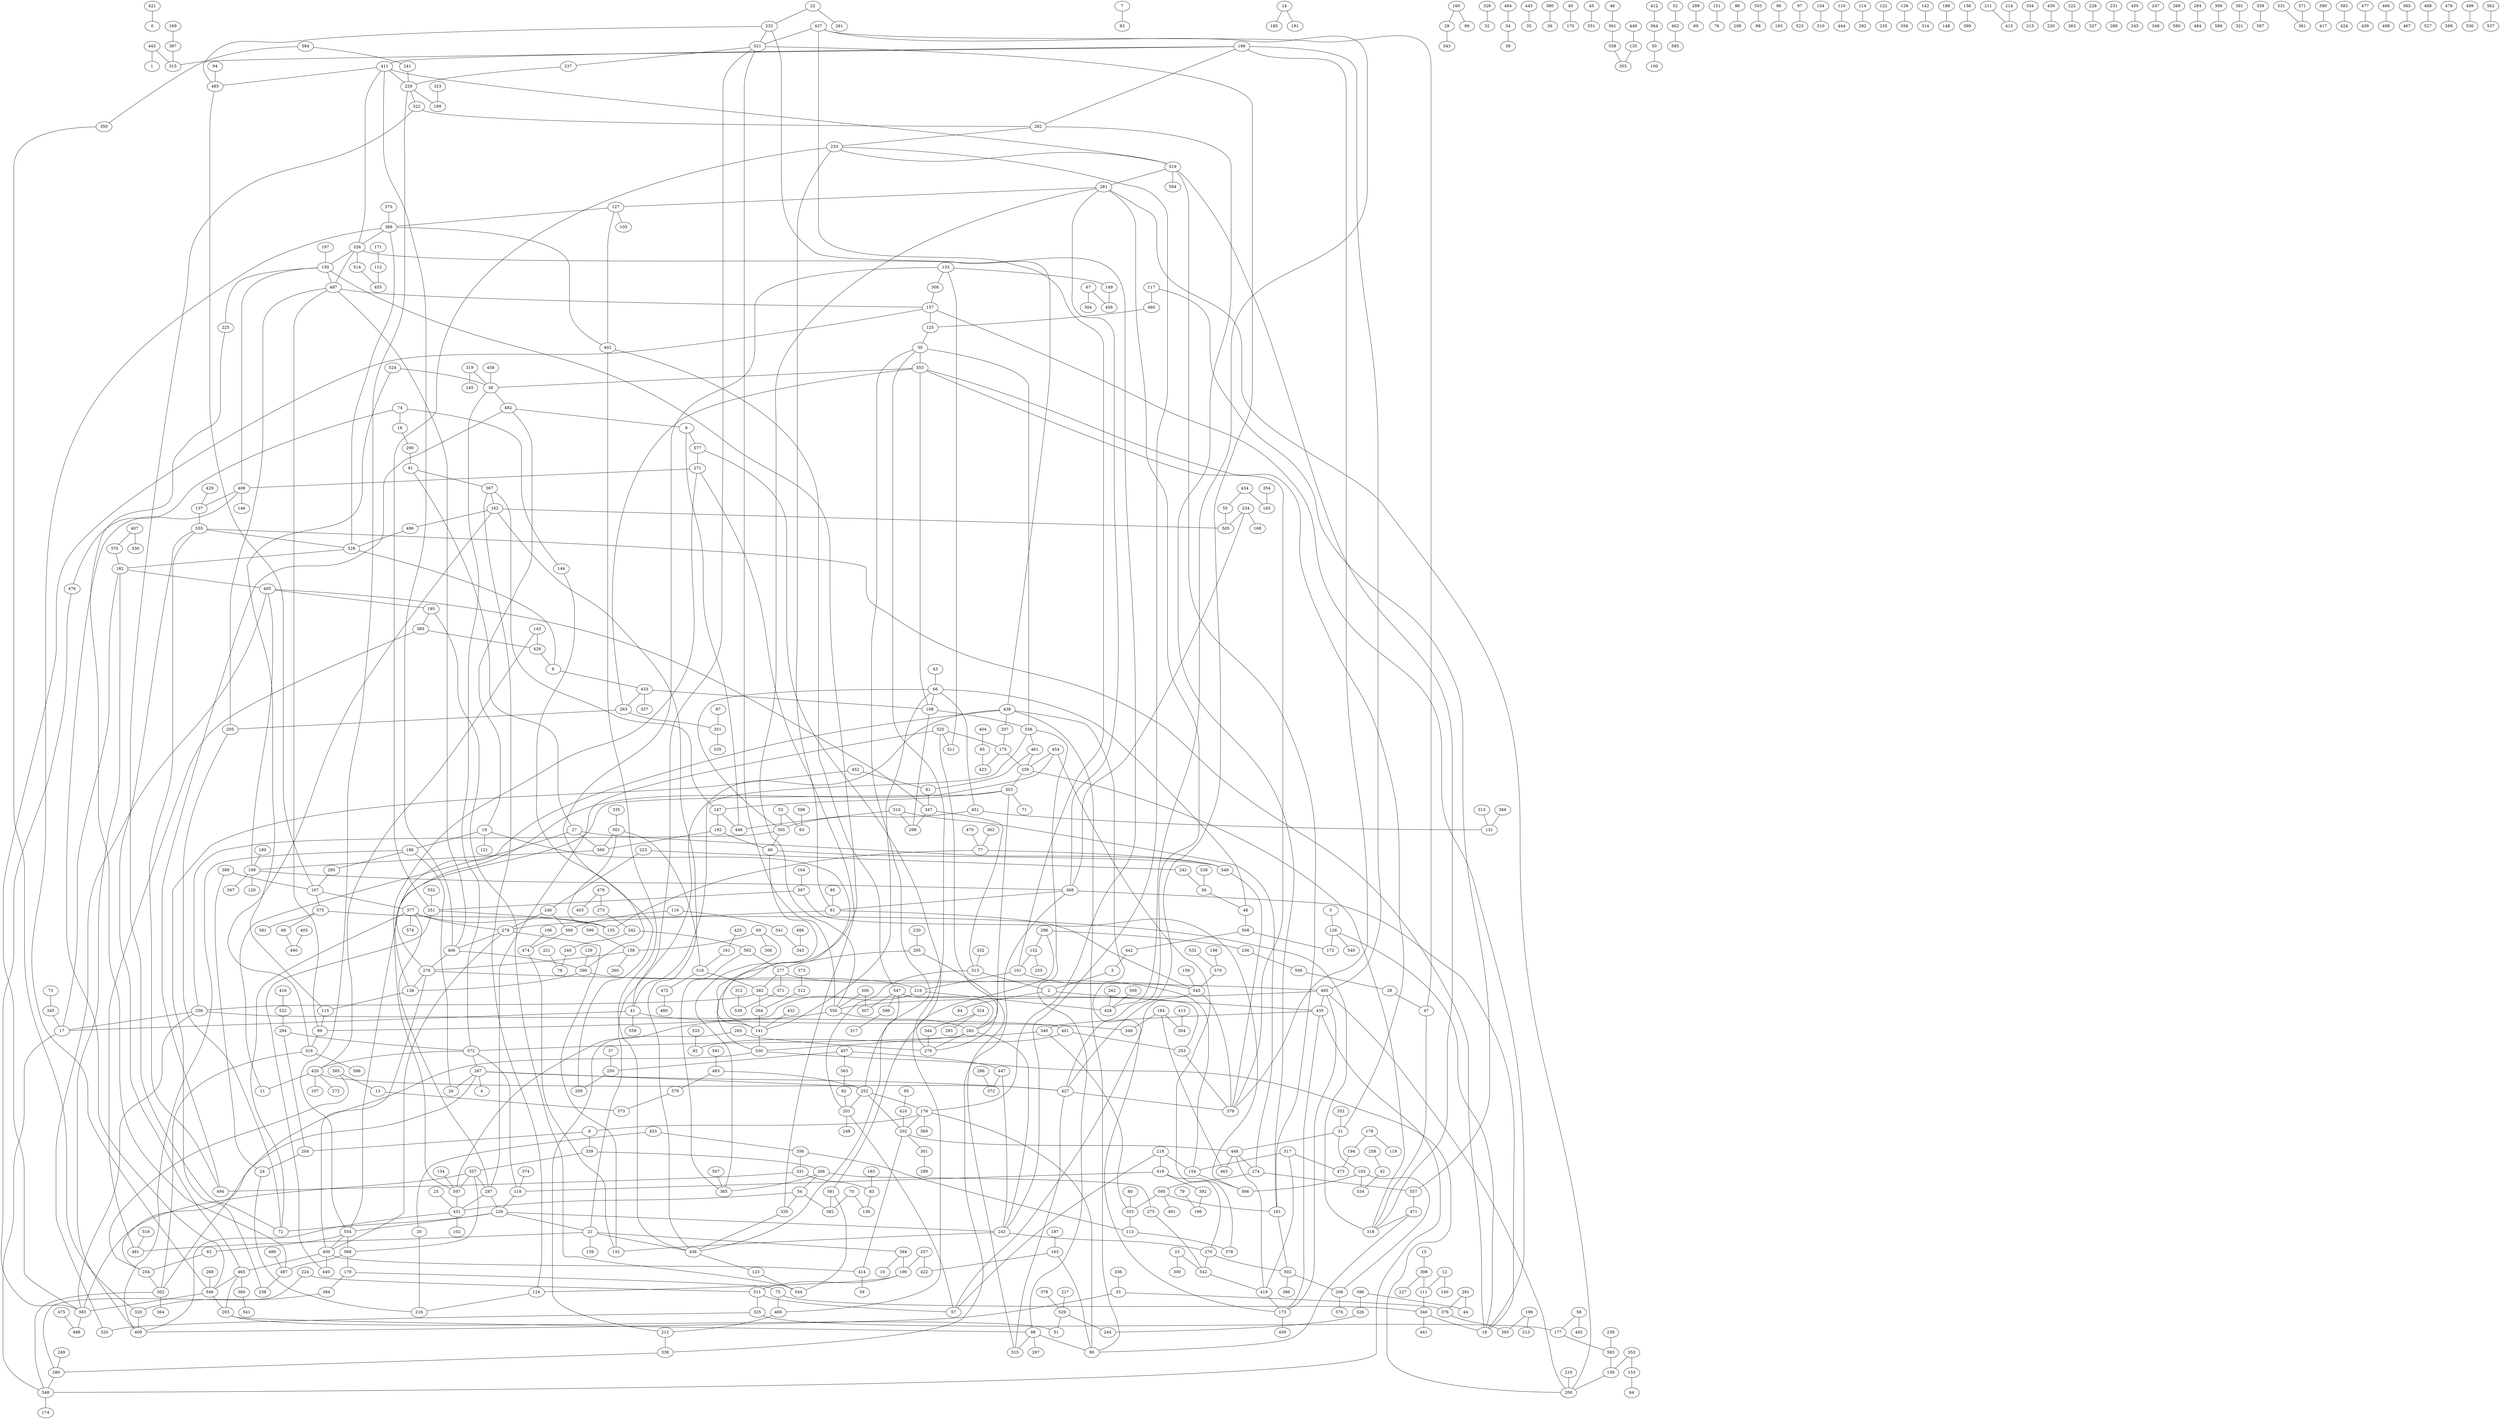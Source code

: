 graph G {
0;
1;
2;
3;
4;
5;
6;
7;
8;
9;
10;
11;
12;
13;
14;
15;
16;
17;
18;
19;
20;
21;
22;
23;
24;
25;
26;
27;
28;
29;
30;
31;
32;
33;
34;
35;
36;
37;
38;
39;
40;
41;
42;
43;
44;
45;
46;
47;
48;
49;
50;
51;
52;
53;
54;
55;
56;
57;
58;
59;
60;
61;
62;
63;
64;
65;
66;
67;
68;
69;
70;
71;
72;
73;
74;
75;
76;
77;
78;
79;
80;
81;
82;
83;
84;
85;
86;
87;
88;
89;
90;
91;
92;
93;
94;
95;
96;
97;
98;
99;
100;
101;
102;
103;
104;
105;
106;
107;
108;
109;
110;
111;
112;
113;
114;
115;
116;
117;
118;
119;
120;
121;
122;
123;
124;
125;
126;
127;
128;
129;
130;
131;
132;
133;
134;
135;
136;
137;
138;
139;
140;
141;
142;
143;
144;
145;
146;
147;
148;
149;
150;
151;
152;
153;
154;
155;
156;
157;
158;
159;
160;
161;
162;
163;
164;
165;
166;
167;
168;
169;
170;
171;
172;
173;
174;
175;
176;
177;
178;
179;
180;
181;
182;
183;
184;
185;
186;
187;
188;
189;
190;
191;
192;
193;
194;
195;
196;
197;
198;
199;
200;
201;
202;
203;
204;
205;
206;
207;
208;
209;
210;
211;
212;
213;
214;
215;
216;
217;
218;
219;
220;
221;
222;
223;
224;
225;
226;
227;
228;
229;
230;
231;
232;
233;
234;
235;
236;
237;
238;
239;
240;
241;
242;
243;
244;
245;
246;
247;
248;
249;
250;
251;
252;
253;
254;
255;
256;
257;
258;
259;
260;
261;
262;
263;
264;
265;
266;
267;
268;
269;
270;
271;
272;
273;
274;
275;
276;
277;
278;
279;
280;
281;
282;
283;
284;
285;
286;
287;
288;
289;
290;
291;
292;
293;
294;
295;
296;
297;
298;
299;
300;
301;
302;
303;
304;
305;
306;
307;
308;
309;
310;
311;
312;
313;
314;
315;
316;
317;
318;
319;
320;
321;
322;
323;
324;
325;
326;
327;
328;
329;
330;
331;
332;
333;
334;
335;
336;
337;
338;
339;
340;
341;
342;
343;
344;
345;
346;
347;
348;
349;
350;
351;
352;
353;
354;
355;
356;
357;
358;
359;
360;
361;
362;
363;
364;
365;
366;
367;
368;
369;
370;
371;
372;
373;
374;
375;
376;
377;
378;
379;
380;
381;
382;
383;
384;
385;
386;
387;
388;
389;
390;
391;
392;
393;
394;
395;
396;
397;
398;
399;
400;
401;
402;
403;
404;
405;
406;
407;
408;
409;
410;
411;
412;
413;
414;
415;
416;
417;
418;
419;
420;
421;
422;
423;
424;
425;
426;
427;
428;
429;
430;
431;
432;
433;
434;
435;
436;
437;
438;
439;
440;
441;
442;
443;
444;
445;
446;
447;
448;
449;
450;
451;
452;
453;
454;
455;
456;
457;
458;
459;
460;
461;
462;
463;
464;
465;
466;
467;
468;
469;
470;
471;
472;
473;
474;
475;
476;
477;
478;
479;
480;
481;
482;
483;
484;
485;
486;
487;
488;
489;
490;
491;
492;
493;
494;
495;
496;
497;
498;
499;
500;
501;
502;
503;
504;
505;
506;
507;
508;
509;
510;
511;
512;
513;
514;
515;
516;
517;
518;
519;
520;
521;
522;
523;
524;
525;
526;
527;
528;
529;
530;
531;
532;
533;
534;
535;
536;
537;
538;
539;
540;
541;
542;
543;
544;
545;
546;
547;
548;
549;
550;
551;
552;
553;
554;
555;
556;
557;
558;
559;
560;
561;
562;
563;
564;
565;
566;
567;
568;
569;
570;
571;
572;
573;
574;
575;
576;
577;
578;
579;
580;
581;
582;
583;
584;
585;
586;
587;
588;
589;
590;
591;
592;
593;
594;
595;
596;
597;
598;
599;
2--435 ;
2--84 ;
3--2 ;
5--126 ;
6--433 ;
6--528 ;
7--93 ;
8--339 ;
8--204 ;
9--577 ;
9--446 ;
12--111 ;
12--140 ;
13--573 ;
14--185 ;
14--191 ;
15--398 ;
16--290 ;
17--548 ;
18--157 ;
18--555 ;
19--121 ;
19--141 ;
19--186 ;
20--216 ;
21--139 ;
21--436 ;
21--394 ;
21--481 ;
22--261 ;
22--232 ;
23--542 ;
23--300 ;
24--216 ;
25--431 ;
27--560 ;
27--549 ;
27--11 ;
28--47 ;
29--543 ;
30--469 ;
30--553 ;
31--103 ;
31--448 ;
33--376 ;
33--409 ;
34--39 ;
37--250 ;
38--572 ;
38--482 ;
40--170 ;
41--17 ;
41--349 ;
41--559 ;
42--534 ;
43--66 ;
45--551 ;
46--561 ;
47--318 ;
48--508 ;
49--365 ;
49--549 ;
50--100 ;
52--462 ;
53--63 ;
53--305 ;
54--582 ;
54--329 ;
54--431 ;
55--505 ;
56--48 ;
58--492 ;
58--177 ;
60--158 ;
60--141 ;
60--306 ;
61--278 ;
61--545 ;
61--233 ;
62--254 ;
65--423 ;
66--305 ;
66--108 ;
66--451 ;
66--141 ;
66--48 ;
67--304 ;
67--456 ;
68--490 ;
70--136 ;
70--582 ;
73--345 ;
74--144 ;
74--476 ;
74--16 ;
75--469 ;
75--346 ;
77--155 ;
77--549 ;
79--166 ;
80--333 ;
81--347 ;
83--136 ;
85--61 ;
86--208 ;
87--351 ;
89--497 ;
89--316 ;
91--367 ;
91--27 ;
92--201 ;
94--485 ;
95--410 ;
96--193 ;
97--523 ;
98--297 ;
98--90 ;
98--515 ;
101--545 ;
101--219 ;
103--534 ;
103--566 ;
103--206 ;
104--310 ;
106--474 ;
108--556 ;
108--298 ;
109--368 ;
109--495 ;
109--567 ;
109--120 ;
110--444 ;
111--346 ;
112--455 ;
113--578 ;
114--292 ;
115--89 ;
116--341 ;
116--369 ;
117--557 ;
117--460 ;
118--226 ;
122--235 ;
123--544 ;
124--216 ;
125--30 ;
126--540 ;
126--18 ;
126--172 ;
127--388 ;
127--105 ;
128--358 ;
129--390 ;
130--200 ;
133--390 ;
133--308 ;
133--511 ;
133--149 ;
134--597 ;
135--355 ;
137--555 ;
138--115 ;
141--530 ;
142--314 ;
143--426 ;
143--420 ;
144--209 ;
147--446 ;
147--192 ;
149--456 ;
150--225 ;
150--497 ;
150--530 ;
151--76 ;
152--255 ;
152--101 ;
153--64 ;
154--566 ;
156--399 ;
157--383 ;
157--125 ;
158--260 ;
158--276 ;
159--545 ;
160--29 ;
160--99 ;
161--518 ;
162--505 ;
162--316 ;
162--496 ;
162--436 ;
163--422 ;
163--90 ;
164--397 ;
167--575 ;
167--377 ;
169--387 ;
171--112 ;
173--459 ;
175--423 ;
175--259 ;
176--326 ;
176--90 ;
176--8 ;
176--202 ;
176--569 ;
177--593 ;
178--194 ;
178--119 ;
179--75 ;
179--384 ;
180--109 ;
181--502 ;
182--495 ;
182--17 ;
183--83 ;
184--349 ;
184--504 ;
184--463 ;
186--409 ;
186--26 ;
186--285 ;
187--163 ;
188--148 ;
190--124 ;
190--311 ;
192--49 ;
192--560 ;
194--473 ;
195--393 ;
196--395 ;
196--213 ;
197--150 ;
198--570 ;
199--411 ;
199--493 ;
199--379 ;
199--315 ;
200--281 ;
201--57 ;
201--248 ;
202--252 ;
202--414 ;
202--448 ;
202--301 ;
203--98 ;
203--51 ;
204--24 ;
205--72 ;
206--576 ;
207--175 ;
210--200 ;
211--415 ;
212--338 ;
214--415 ;
217--529 ;
218--154 ;
218--418 ;
218--57 ;
219--428 ;
219--89 ;
221--78 ;
222--363 ;
223--242 ;
223--246 ;
224--311 ;
224--280 ;
225--487 ;
226--554 ;
226--243 ;
226--21 ;
226--72 ;
228--327 ;
229--189 ;
229--554 ;
229--322 ;
230--295 ;
231--288 ;
232--438 ;
232--521 ;
232--485 ;
233--243 ;
233--251 ;
233--519 ;
234--368 ;
234--168 ;
234--505 ;
236--506 ;
237--229 ;
239--593 ;
240--78 ;
241--229 ;
242--56 ;
243--270 ;
243--132 ;
246--278 ;
246--369 ;
247--348 ;
249--280 ;
250--209 ;
251--440 ;
251--155 ;
252--176 ;
252--30 ;
252--201 ;
253--379 ;
254--302 ;
256--401 ;
256--383 ;
256--17 ;
257--422 ;
257--190 ;
258--42 ;
259--303 ;
259--318 ;
262--428 ;
263--351 ;
263--205 ;
264--141 ;
265--212 ;
265--279 ;
266--54 ;
266--275 ;
266--365 ;
267--254 ;
267--427 ;
267--26 ;
267--4 ;
267--252 ;
268--546 ;
269--580 ;
270--502 ;
270--542 ;
271--408 ;
271--597 ;
273--342 ;
274--595 ;
274--557 ;
275--542 ;
276--138 ;
276--493 ;
276--400 ;
277--371 ;
277--382 ;
277--154 ;
278--400 ;
278--406 ;
278--132 ;
280--548 ;
281--427 ;
281--127 ;
282--199 ;
282--181 ;
282--233 ;
283--530 ;
283--279 ;
283--243 ;
284--484 ;
285--167 ;
286--372 ;
287--226 ;
287--431 ;
289--69 ;
290--91 ;
291--376 ;
291--44 ;
294--204 ;
294--572 ;
295--277 ;
295--515 ;
296--152 ;
296--581 ;
296--236 ;
301--299 ;
302--364 ;
302--548 ;
303--554 ;
303--147 ;
303--283 ;
303--71 ;
305--49 ;
305--256 ;
308--157 ;
309--589 ;
311--325 ;
311--57 ;
312--539 ;
313--131 ;
316--302 ;
316--596 ;
318--519 ;
319--145 ;
319--38 ;
320--409 ;
322--72 ;
322--282 ;
323--189 ;
324--293 ;
324--344 ;
325--177 ;
325--520 ;
326--514 ;
326--150 ;
326--497 ;
328--32 ;
329--271 ;
329--436 ;
331--494 ;
331--83 ;
332--513 ;
333--113 ;
334--215 ;
335--501 ;
336--33 ;
338--280 ;
339--357 ;
339--266 ;
340--333 ;
340--572 ;
341--343 ;
342--592 ;
342--240 ;
344--279 ;
345--17 ;
346--441 ;
346--18 ;
347--298 ;
347--513 ;
350--320 ;
351--535 ;
352--31 ;
353--153 ;
353--130 ;
354--165 ;
356--113 ;
356--331 ;
357--287 ;
357--568 ;
357--597 ;
357--383 ;
359--587 ;
360--541 ;
362--77 ;
366--131 ;
367--162 ;
367--124 ;
367--147 ;
368--18 ;
368--61 ;
368--281 ;
368--338 ;
369--474 ;
370--182 ;
371--539 ;
373--512 ;
374--118 ;
375--388 ;
376--395 ;
377--72 ;
377--278 ;
377--574 ;
377--287 ;
377--155 ;
378--529 ;
380--36 ;
382--256 ;
382--253 ;
382--264 ;
383--488 ;
384--320 ;
385--254 ;
385--13 ;
387--315 ;
388--326 ;
388--528 ;
388--402 ;
389--167 ;
389--24 ;
390--219 ;
390--138 ;
391--321 ;
392--166 ;
393--426 ;
394--10 ;
394--190 ;
396--526 ;
396--44 ;
397--566 ;
397--251 ;
398--227 ;
398--111 ;
400--414 ;
400--440 ;
400--465 ;
401--82 ;
401--253 ;
402--127 ;
402--21 ;
402--547 ;
404--65 ;
405--490 ;
406--390 ;
406--276 ;
406--497 ;
406--411 ;
407--330 ;
407--370 ;
408--150 ;
408--146 ;
408--137 ;
409--182 ;
410--202 ;
411--326 ;
411--229 ;
411--485 ;
412--564 ;
413--504 ;
414--59 ;
416--522 ;
418--392 ;
418--270 ;
418--118 ;
419--173 ;
420--272 ;
420--427 ;
420--11 ;
420--107 ;
421--0 ;
425--161 ;
426--6 ;
427--379 ;
427--515 ;
429--137 ;
430--220 ;
431--409 ;
431--102 ;
432--141 ;
433--263 ;
433--108 ;
433--337 ;
434--55 ;
434--165 ;
435--173 ;
435--548 ;
435--340 ;
436--123 ;
437--47 ;
437--521 ;
437--101 ;
437--428 ;
438--276 ;
438--207 ;
438--173 ;
438--436 ;
438--90 ;
442--3 ;
443--1 ;
443--315 ;
445--35 ;
447--243 ;
447--372 ;
448--419 ;
448--274 ;
448--463 ;
449--135 ;
450--245 ;
451--305 ;
451--131 ;
452--238 ;
452--81 ;
453--20 ;
453--356 ;
454--259 ;
454--578 ;
454--138 ;
457--250 ;
457--563 ;
457--447 ;
458--38 ;
460--125 ;
461--81 ;
461--259 ;
462--585 ;
464--34 ;
465--546 ;
465--360 ;
465--203 ;
466--498 ;
468--527 ;
469--212 ;
470--77 ;
471--318 ;
471--90 ;
472--480 ;
474--132 ;
475--488 ;
476--383 ;
477--439 ;
478--588 ;
479--273 ;
479--403 ;
481--393 ;
482--19 ;
482--9 ;
483--579 ;
483--252 ;
485--167 ;
486--343 ;
487--238 ;
489--487 ;
493--435 ;
493--173 ;
493--550 ;
493--200 ;
494--482 ;
495--347 ;
495--520 ;
495--195 ;
496--528 ;
497--157 ;
497--205 ;
499--536 ;
500--307 ;
500--550 ;
501--155 ;
501--518 ;
501--560 ;
502--206 ;
502--386 ;
503--88 ;
506--28 ;
507--365 ;
508--442 ;
508--172 ;
509--428 ;
510--298 ;
510--274 ;
510--446 ;
512--264 ;
513--2 ;
513--201 ;
514--455 ;
516--481 ;
517--419 ;
517--473 ;
517--154 ;
518--472 ;
518--382 ;
519--281 ;
519--181 ;
519--594 ;
519--411 ;
521--550 ;
521--237 ;
521--41 ;
521--427 ;
522--294 ;
524--115 ;
524--38 ;
525--279 ;
525--511 ;
525--287 ;
525--175 ;
526--244 ;
528--182 ;
529--244 ;
529--51 ;
530--200 ;
530--302 ;
531--361 ;
532--570 ;
533--82 ;
538--56 ;
542--419 ;
544--195 ;
545--379 ;
545--57 ;
546--388 ;
546--383 ;
546--203 ;
546--408 ;
547--283 ;
547--436 ;
547--307 ;
547--586 ;
548--174 ;
549--379 ;
550--283 ;
550--281 ;
550--597 ;
552--251 ;
553--108 ;
553--38 ;
553--263 ;
553--379 ;
553--31 ;
554--62 ;
554--568 ;
554--400 ;
555--528 ;
555--494 ;
555--465 ;
556--461 ;
556--30 ;
556--41 ;
556--98 ;
557--471 ;
558--355 ;
560--109 ;
561--558 ;
562--537 ;
563--92 ;
564--50 ;
565--467 ;
568--487 ;
568--179 ;
570--545 ;
571--361 ;
572--420 ;
572--267 ;
572--118 ;
575--68 ;
575--318 ;
575--381 ;
577--279 ;
577--271 ;
579--573 ;
581--544 ;
581--582 ;
583--424 ;
584--241 ;
584--350 ;
586--317 ;
590--417 ;
591--483 ;
592--277 ;
592--365 ;
593--130 ;
595--181 ;
595--491 ;
595--333 ;
597--431 ;
598--63 ;
599--158 ;
}
